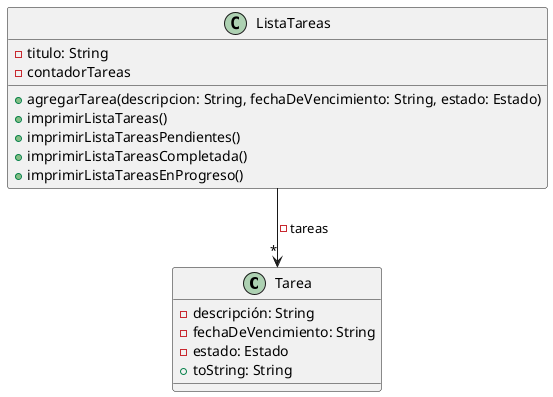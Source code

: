 @startuml
'https://plantuml.com/class-diagram

class Tarea{
    - descripción: String
    - fechaDeVencimiento: String
    - estado: Estado
    + toString: String
}
class ListaTareas{
    - titulo: String
    - contadorTareas
    + agregarTarea(descripcion: String, fechaDeVencimiento: String, estado: Estado)
    + imprimirListaTareas()
    + imprimirListaTareasPendientes()
    + imprimirListaTareasCompletada()
    + imprimirListaTareasEnProgreso()
}
ListaTareas --> "*" Tarea : -tareas


@enduml


Diseña una clase Tarea con atributos como descripción, fecha de vencimiento y estado
(pendiente, completada, en progreso).
Crea una clase ListaTareas que contenga una lista de tareas.
Implementa métodos para agregar nuevas tareas, marcar tareas como
completadas y mostrar la lista de tareas pendientes.
 */
